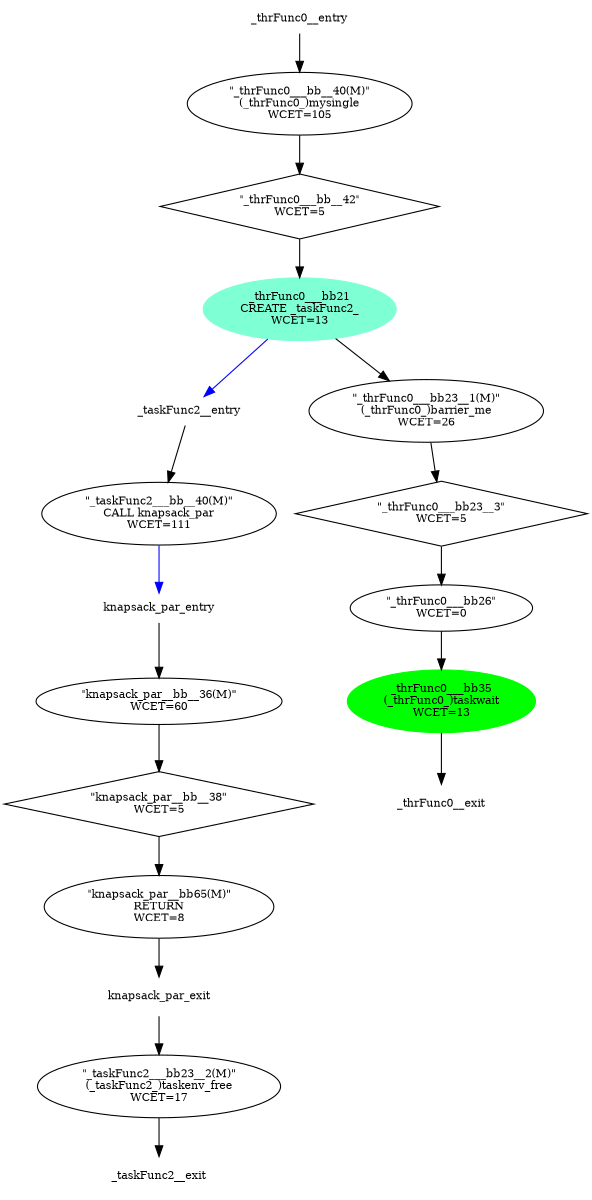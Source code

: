 strict digraph "CFG" {
fontsize=10;
orientation="portrait";
rankdir="TB";
size="10,8";
_taskFunc2___bb__40 [fontsize=10, label="\"_taskFunc2___bb__40(M)\"\nCALL knapsack_par\nWCET=111", width="0.01"];
_taskFunc2__entry [color="white", fontsize=10, height="0.01", label="_taskFunc2__entry", width="0.01"];
_taskFunc2___bb23__2 [fontsize=10, label="\"_taskFunc2___bb23__2(M)\"\n(_taskFunc2_)taskenv_free\nWCET=17", width="0.01"];
_taskFunc2__exit [color="white", fontsize=10, label="_taskFunc2__exit", width="0.01"];
knapsack_par__bb__38 [fontsize=10, label="\"knapsack_par__bb__38\"\nWCET=5", shape=diamond, width="0.01"];
knapsack_par_exit [color="white", fontsize=10, label="knapsack_par_exit", width="0.01"];
knapsack_par__bb65 [fontsize=10, label="\"knapsack_par__bb65(M)\"\nRETURN\nWCET=8", width="0.01"];
knapsack_par__bb__36 [fontsize=10, label="\"knapsack_par__bb__36(M)\"\nWCET=60", width="0.01"];
knapsack_par_entry [color="white", fontsize=10, height="0.01", label="knapsack_par_entry", width="0.01"];
_thrFunc0___bb23__1 [fontsize=10, label="\"_thrFunc0___bb23__1(M)\"\n(_thrFunc0_)barrier_me\nWCET=26", width="0.01"];
_thrFunc0__exit [color="white", fontsize=10, label="_thrFunc0__exit", width="0.01"];
_thrFunc0__entry [color="white", fontsize=10, height="0.01", label="_thrFunc0__entry", width="0.01"];
_thrFunc0___bb21 [color=aquamarine, fontsize=10, label="_thrFunc0___bb21\nCREATE _taskFunc2_\nWCET=13", style=filled, width="0.01"];
_thrFunc0___bb__40 [fontsize=10, label="\"_thrFunc0___bb__40(M)\"\n(_thrFunc0_)mysingle\nWCET=105", width="0.01"];
_thrFunc0___bb26 [fontsize=10, label="\"_thrFunc0___bb26\"\nWCET=0", width="0.01"];
_thrFunc0___bb__42 [fontsize=10, label="\"_thrFunc0___bb__42\"\nWCET=5", shape=diamond, width="0.01"];
_thrFunc0___bb35 [color=green, fontsize=10, label="_thrFunc0___bb35\n(_thrFunc0_)taskwait\nWCET=13", style=filled, width="0.01"];
_thrFunc0___bb23__3 [fontsize=10, label="\"_thrFunc0___bb23__3\"\nWCET=5", shape=diamond, width="0.01"];
_taskFunc2___bb__40 -> knapsack_par_entry  [color=blue];
_taskFunc2__entry -> _taskFunc2___bb__40;
_taskFunc2___bb23__2 -> _taskFunc2__exit;
knapsack_par__bb__38 -> knapsack_par__bb65;
knapsack_par_exit -> _taskFunc2___bb23__2;
knapsack_par__bb65 -> knapsack_par_exit;
knapsack_par__bb__36 -> knapsack_par__bb__38;
knapsack_par_entry -> knapsack_par__bb__36;
_thrFunc0___bb23__1 -> _thrFunc0___bb23__3;
_thrFunc0__entry -> _thrFunc0___bb__40;
_thrFunc0___bb21 -> _taskFunc2__entry  [color=blue];
_thrFunc0___bb21 -> _thrFunc0___bb23__1;
_thrFunc0___bb__40 -> _thrFunc0___bb__42;
_thrFunc0___bb26 -> _thrFunc0___bb35;
_thrFunc0___bb__42 -> _thrFunc0___bb21;
_thrFunc0___bb35 -> _thrFunc0__exit;
_thrFunc0___bb23__3 -> _thrFunc0___bb26;
}
